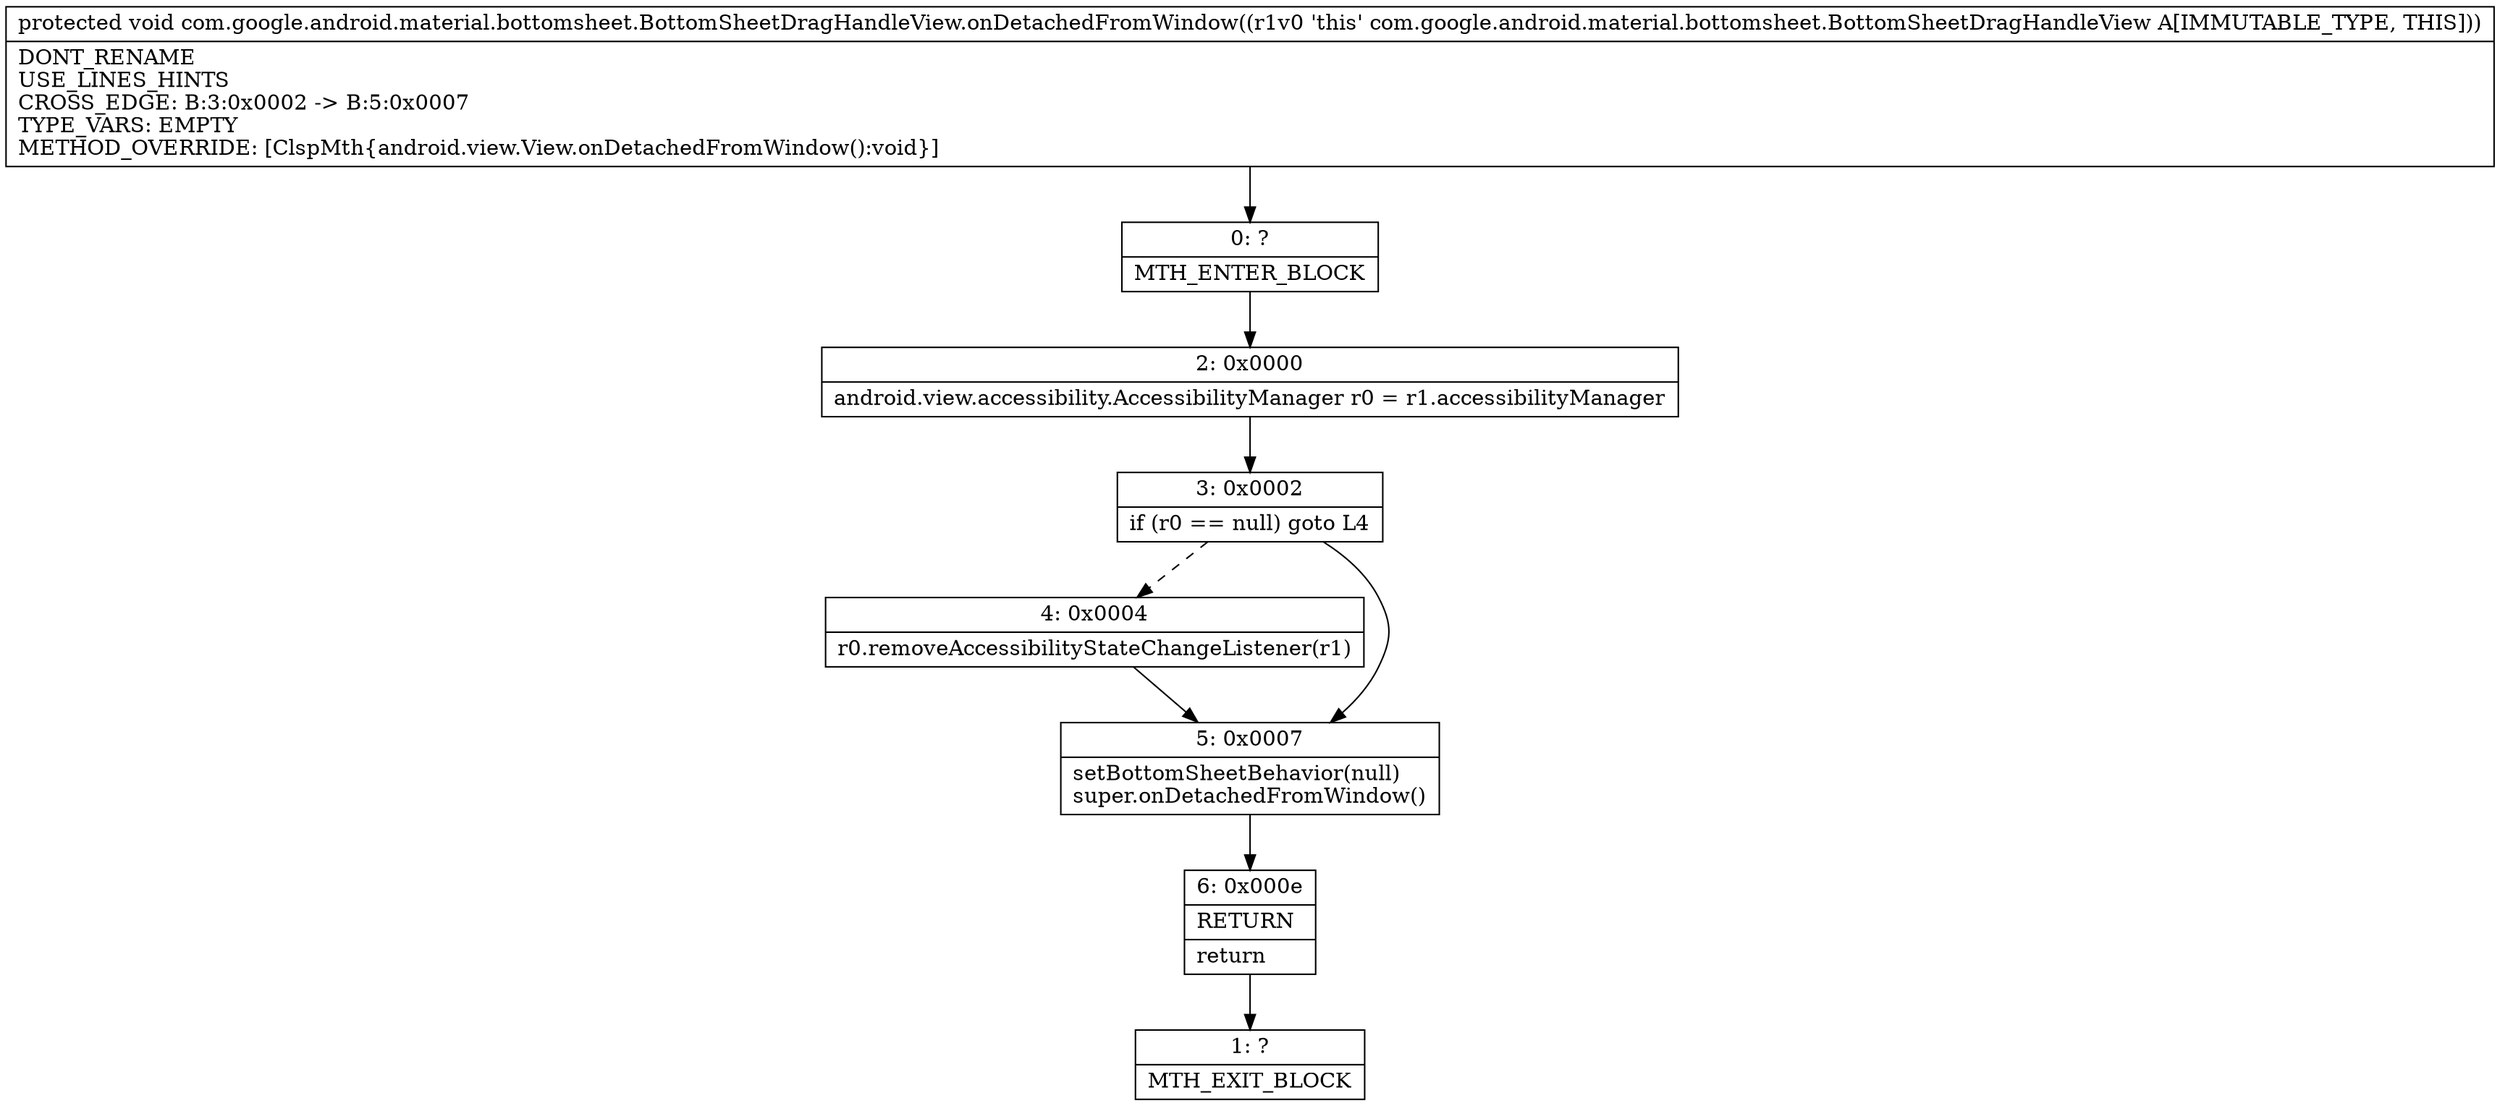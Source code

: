 digraph "CFG forcom.google.android.material.bottomsheet.BottomSheetDragHandleView.onDetachedFromWindow()V" {
Node_0 [shape=record,label="{0\:\ ?|MTH_ENTER_BLOCK\l}"];
Node_2 [shape=record,label="{2\:\ 0x0000|android.view.accessibility.AccessibilityManager r0 = r1.accessibilityManager\l}"];
Node_3 [shape=record,label="{3\:\ 0x0002|if (r0 == null) goto L4\l}"];
Node_4 [shape=record,label="{4\:\ 0x0004|r0.removeAccessibilityStateChangeListener(r1)\l}"];
Node_5 [shape=record,label="{5\:\ 0x0007|setBottomSheetBehavior(null)\lsuper.onDetachedFromWindow()\l}"];
Node_6 [shape=record,label="{6\:\ 0x000e|RETURN\l|return\l}"];
Node_1 [shape=record,label="{1\:\ ?|MTH_EXIT_BLOCK\l}"];
MethodNode[shape=record,label="{protected void com.google.android.material.bottomsheet.BottomSheetDragHandleView.onDetachedFromWindow((r1v0 'this' com.google.android.material.bottomsheet.BottomSheetDragHandleView A[IMMUTABLE_TYPE, THIS]))  | DONT_RENAME\lUSE_LINES_HINTS\lCROSS_EDGE: B:3:0x0002 \-\> B:5:0x0007\lTYPE_VARS: EMPTY\lMETHOD_OVERRIDE: [ClspMth\{android.view.View.onDetachedFromWindow():void\}]\l}"];
MethodNode -> Node_0;Node_0 -> Node_2;
Node_2 -> Node_3;
Node_3 -> Node_4[style=dashed];
Node_3 -> Node_5;
Node_4 -> Node_5;
Node_5 -> Node_6;
Node_6 -> Node_1;
}

